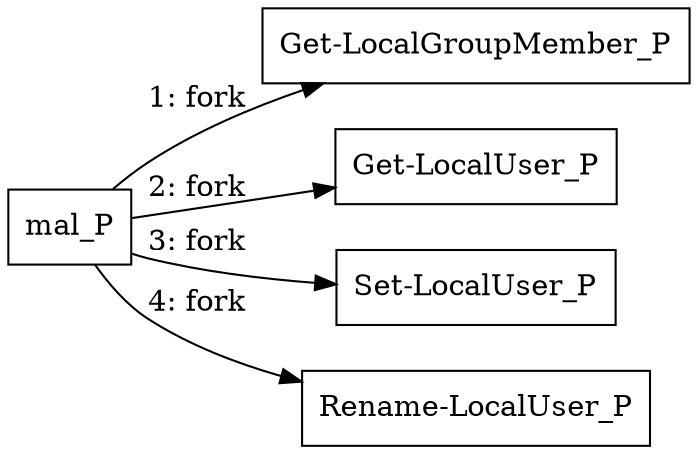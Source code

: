 digraph T1098 {
rankdir="LR"
size="9"
fixedsize="false"
splines="true"
nodesep=0.3
ranksep=0
fontsize=10
overlap="scalexy"
engine= "neato"
	"mal_P" [node_type=Process shape=box]
	"Get-LocalGroupMember_P" [node_type=Process shape=box]
	"Get-LocalUser_P" [node_type=Process shape=box]
	"Set-LocalUser_P" [node_type=Process shape=box]
	"Rename-LocalUser_P" [node_type=Process shape=box]
	"mal_P" -> "Get-LocalGroupMember_P" [label="1: fork"]
	"mal_P" -> "Get-LocalUser_P" [label="2: fork"]
	"mal_P" -> "Set-LocalUser_P" [label="3: fork"]
	"mal_P" -> "Rename-LocalUser_P" [label="4: fork"]
}
